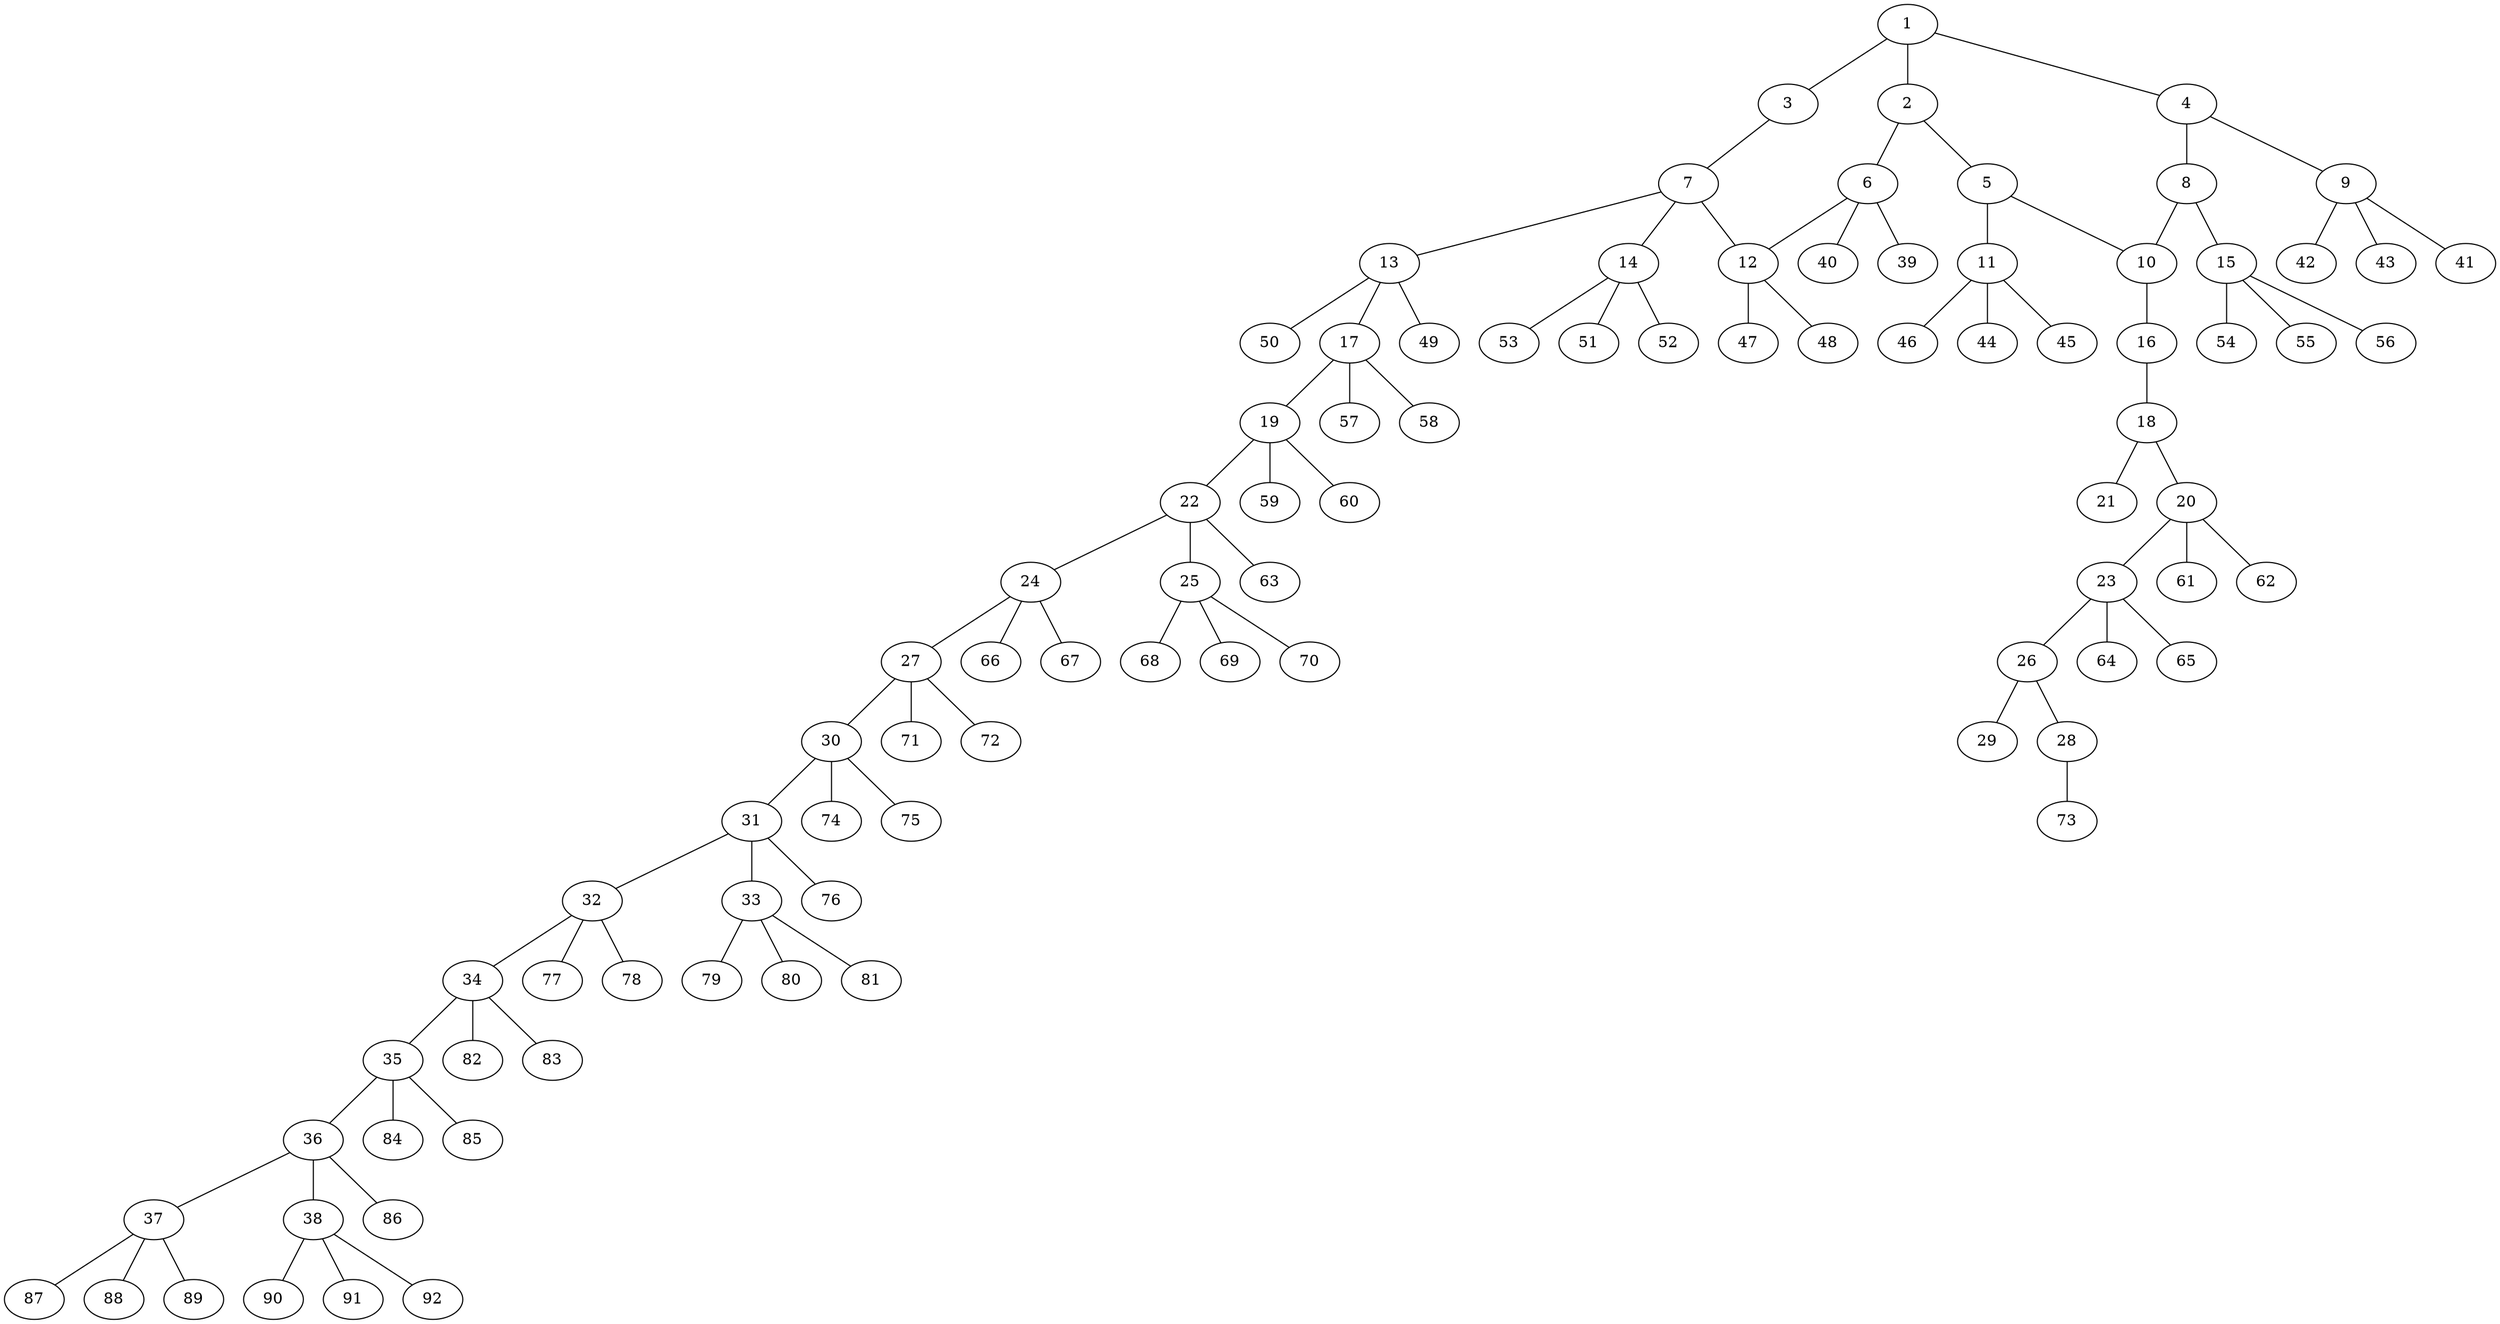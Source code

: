 graph molecule_4084 {
	1	 [chem=C];
	2	 [chem=C];
	1 -- 2	 [valence=1];
	3	 [chem=O];
	1 -- 3	 [valence=1];
	4	 [chem=C];
	1 -- 4	 [valence=2];
	5	 [chem=C];
	2 -- 5	 [valence=2];
	6	 [chem=C];
	2 -- 6	 [valence=1];
	7	 [chem=C];
	3 -- 7	 [valence=1];
	8	 [chem=C];
	4 -- 8	 [valence=1];
	9	 [chem=C];
	4 -- 9	 [valence=1];
	10	 [chem=C];
	5 -- 10	 [valence=1];
	11	 [chem=C];
	5 -- 11	 [valence=1];
	12	 [chem=C];
	6 -- 12	 [valence=1];
	39	 [chem=H];
	6 -- 39	 [valence=1];
	40	 [chem=H];
	6 -- 40	 [valence=1];
	7 -- 12	 [valence=1];
	13	 [chem=C];
	7 -- 13	 [valence=1];
	14	 [chem=C];
	7 -- 14	 [valence=1];
	8 -- 10	 [valence=2];
	15	 [chem=C];
	8 -- 15	 [valence=1];
	41	 [chem=H];
	9 -- 41	 [valence=1];
	42	 [chem=H];
	9 -- 42	 [valence=1];
	43	 [chem=H];
	9 -- 43	 [valence=1];
	16	 [chem=O];
	10 -- 16	 [valence=1];
	44	 [chem=H];
	11 -- 44	 [valence=1];
	45	 [chem=H];
	11 -- 45	 [valence=1];
	46	 [chem=H];
	11 -- 46	 [valence=1];
	47	 [chem=H];
	12 -- 47	 [valence=1];
	48	 [chem=H];
	12 -- 48	 [valence=1];
	17	 [chem=C];
	13 -- 17	 [valence=1];
	49	 [chem=H];
	13 -- 49	 [valence=1];
	50	 [chem=H];
	13 -- 50	 [valence=1];
	51	 [chem=H];
	14 -- 51	 [valence=1];
	52	 [chem=H];
	14 -- 52	 [valence=1];
	53	 [chem=H];
	14 -- 53	 [valence=1];
	54	 [chem=H];
	15 -- 54	 [valence=1];
	55	 [chem=H];
	15 -- 55	 [valence=1];
	56	 [chem=H];
	15 -- 56	 [valence=1];
	18	 [chem=C];
	16 -- 18	 [valence=1];
	19	 [chem=C];
	17 -- 19	 [valence=1];
	57	 [chem=H];
	17 -- 57	 [valence=1];
	58	 [chem=H];
	17 -- 58	 [valence=1];
	20	 [chem=C];
	18 -- 20	 [valence=1];
	21	 [chem=O];
	18 -- 21	 [valence=2];
	22	 [chem=C];
	19 -- 22	 [valence=1];
	59	 [chem=H];
	19 -- 59	 [valence=1];
	60	 [chem=H];
	19 -- 60	 [valence=1];
	23	 [chem=C];
	20 -- 23	 [valence=1];
	61	 [chem=H];
	20 -- 61	 [valence=1];
	62	 [chem=H];
	20 -- 62	 [valence=1];
	24	 [chem=C];
	22 -- 24	 [valence=1];
	25	 [chem=C];
	22 -- 25	 [valence=1];
	63	 [chem=H];
	22 -- 63	 [valence=1];
	26	 [chem=C];
	23 -- 26	 [valence=1];
	64	 [chem=H];
	23 -- 64	 [valence=1];
	65	 [chem=H];
	23 -- 65	 [valence=1];
	27	 [chem=C];
	24 -- 27	 [valence=1];
	66	 [chem=H];
	24 -- 66	 [valence=1];
	67	 [chem=H];
	24 -- 67	 [valence=1];
	68	 [chem=H];
	25 -- 68	 [valence=1];
	69	 [chem=H];
	25 -- 69	 [valence=1];
	70	 [chem=H];
	25 -- 70	 [valence=1];
	28	 [chem=O];
	26 -- 28	 [valence=1];
	29	 [chem=O];
	26 -- 29	 [valence=2];
	30	 [chem=C];
	27 -- 30	 [valence=1];
	71	 [chem=H];
	27 -- 71	 [valence=1];
	72	 [chem=H];
	27 -- 72	 [valence=1];
	73	 [chem=H];
	28 -- 73	 [valence=1];
	31	 [chem=C];
	30 -- 31	 [valence=1];
	74	 [chem=H];
	30 -- 74	 [valence=1];
	75	 [chem=H];
	30 -- 75	 [valence=1];
	32	 [chem=C];
	31 -- 32	 [valence=1];
	33	 [chem=C];
	31 -- 33	 [valence=1];
	76	 [chem=H];
	31 -- 76	 [valence=1];
	34	 [chem=C];
	32 -- 34	 [valence=1];
	77	 [chem=H];
	32 -- 77	 [valence=1];
	78	 [chem=H];
	32 -- 78	 [valence=1];
	79	 [chem=H];
	33 -- 79	 [valence=1];
	80	 [chem=H];
	33 -- 80	 [valence=1];
	81	 [chem=H];
	33 -- 81	 [valence=1];
	35	 [chem=C];
	34 -- 35	 [valence=1];
	82	 [chem=H];
	34 -- 82	 [valence=1];
	83	 [chem=H];
	34 -- 83	 [valence=1];
	36	 [chem=C];
	35 -- 36	 [valence=1];
	84	 [chem=H];
	35 -- 84	 [valence=1];
	85	 [chem=H];
	35 -- 85	 [valence=1];
	37	 [chem=C];
	36 -- 37	 [valence=1];
	38	 [chem=C];
	36 -- 38	 [valence=1];
	86	 [chem=H];
	36 -- 86	 [valence=1];
	87	 [chem=H];
	37 -- 87	 [valence=1];
	88	 [chem=H];
	37 -- 88	 [valence=1];
	89	 [chem=H];
	37 -- 89	 [valence=1];
	90	 [chem=H];
	38 -- 90	 [valence=1];
	91	 [chem=H];
	38 -- 91	 [valence=1];
	92	 [chem=H];
	38 -- 92	 [valence=1];
}
